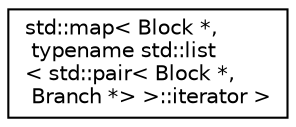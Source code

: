 digraph "Graphical Class Hierarchy"
{
  edge [fontname="Helvetica",fontsize="10",labelfontname="Helvetica",labelfontsize="10"];
  node [fontname="Helvetica",fontsize="10",shape=record];
  rankdir="LR";
  Node0 [label="std::map\< Block *,\l typename std::list\l\< std::pair\< Block *,\l Branch *\> \>::iterator \>",height=0.2,width=0.4,color="black", fillcolor="white", style="filled",URL="$classstd_1_1map.html"];
}

